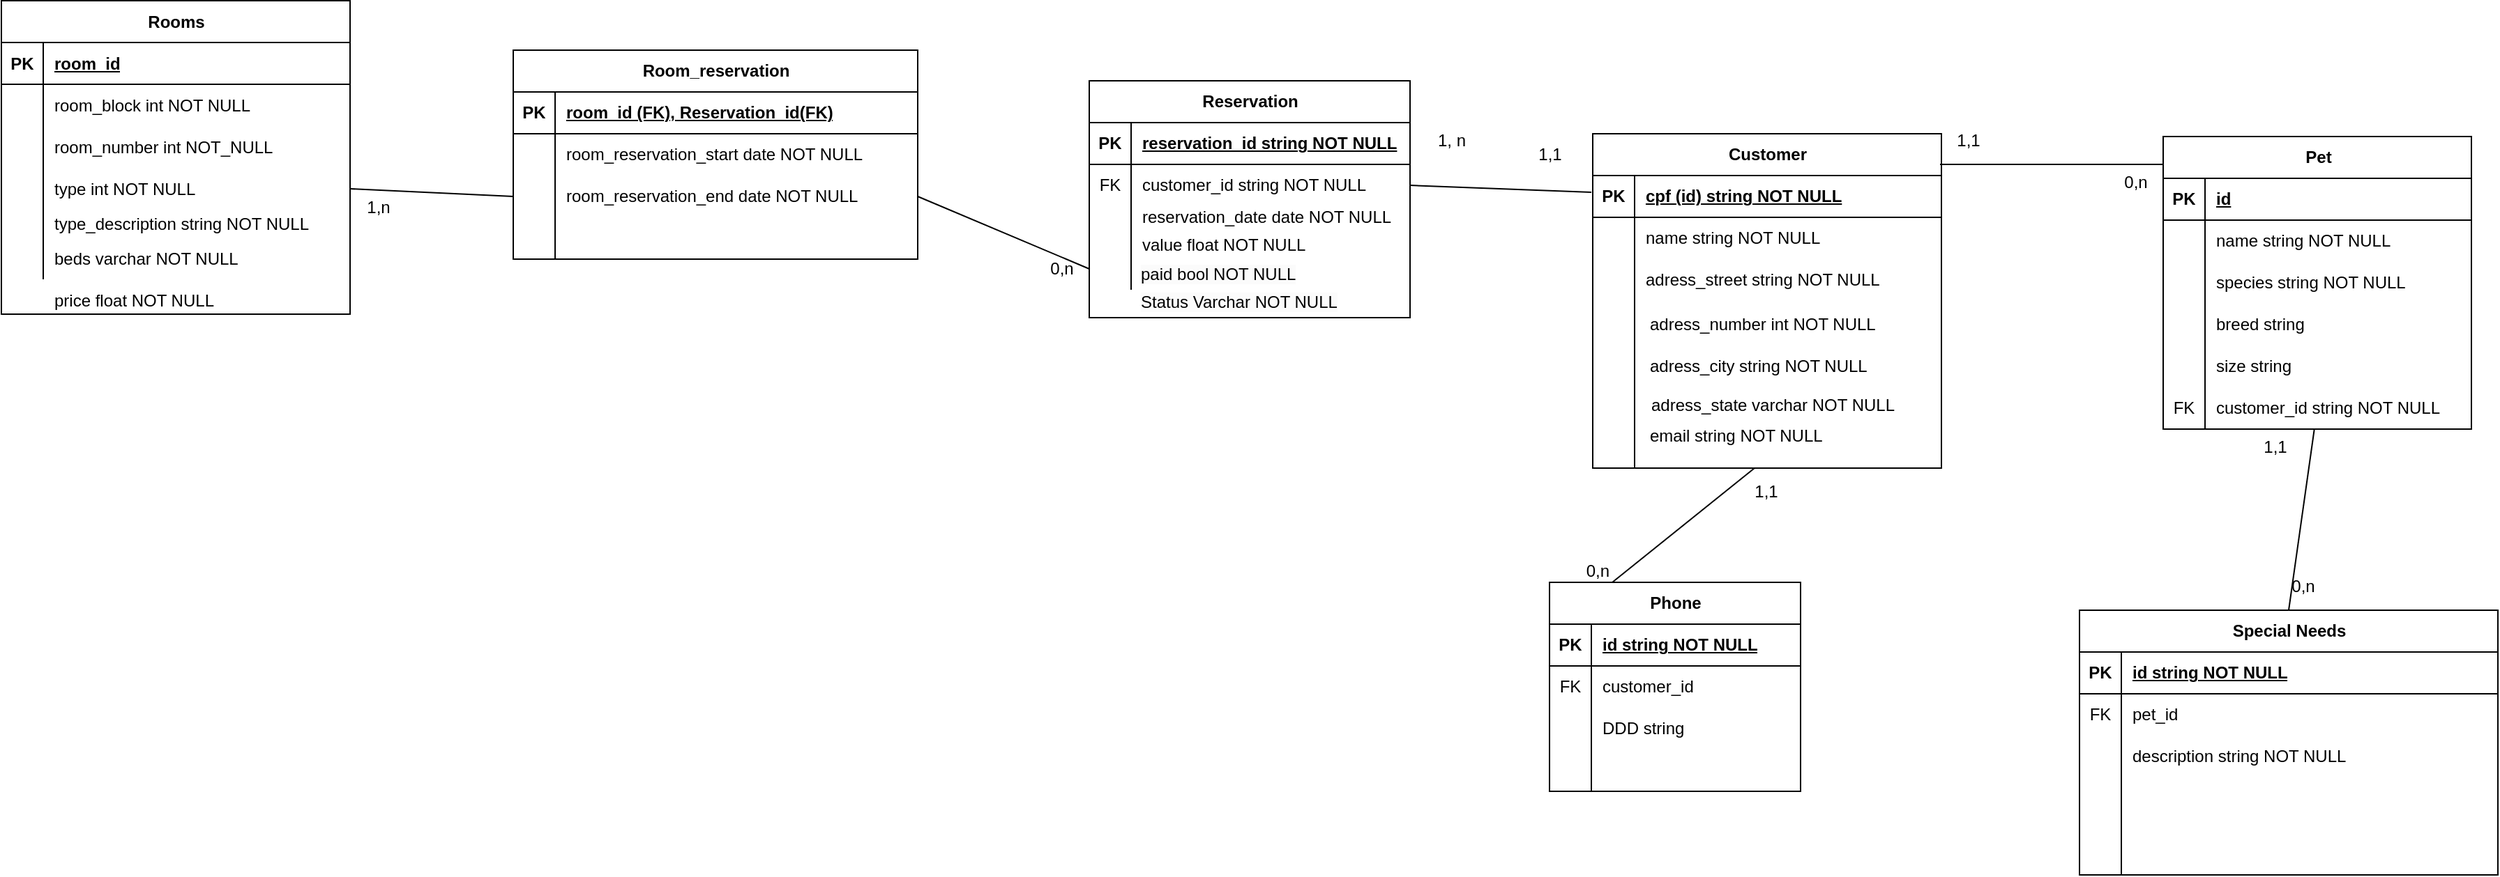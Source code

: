 <mxfile version="24.5.5" type="device">
  <diagram name="Página-1" id="xZxA-mjLmwheHpyTqRM2">
    <mxGraphModel dx="2866" dy="1046" grid="1" gridSize="10" guides="1" tooltips="1" connect="1" arrows="1" fold="1" page="1" pageScale="1" pageWidth="827" pageHeight="1169" math="0" shadow="0">
      <root>
        <mxCell id="0" />
        <mxCell id="1" parent="0" />
        <mxCell id="2_toA0VpMIVutAbrDFGK-1" value="Customer" style="shape=table;startSize=30;container=1;collapsible=1;childLayout=tableLayout;fixedRows=1;rowLines=0;fontStyle=1;align=center;resizeLast=1;html=1;" parent="1" vertex="1">
          <mxGeometry x="361" y="208" width="250" height="240" as="geometry" />
        </mxCell>
        <mxCell id="2_toA0VpMIVutAbrDFGK-2" value="" style="shape=tableRow;horizontal=0;startSize=0;swimlaneHead=0;swimlaneBody=0;fillColor=none;collapsible=0;dropTarget=0;points=[[0,0.5],[1,0.5]];portConstraint=eastwest;top=0;left=0;right=0;bottom=1;" parent="2_toA0VpMIVutAbrDFGK-1" vertex="1">
          <mxGeometry y="30" width="250" height="30" as="geometry" />
        </mxCell>
        <mxCell id="2_toA0VpMIVutAbrDFGK-3" value="PK" style="shape=partialRectangle;connectable=0;fillColor=none;top=0;left=0;bottom=0;right=0;fontStyle=1;overflow=hidden;whiteSpace=wrap;html=1;" parent="2_toA0VpMIVutAbrDFGK-2" vertex="1">
          <mxGeometry width="30" height="30" as="geometry">
            <mxRectangle width="30" height="30" as="alternateBounds" />
          </mxGeometry>
        </mxCell>
        <mxCell id="2_toA0VpMIVutAbrDFGK-4" value="cpf (id) string NOT NULL" style="shape=partialRectangle;connectable=0;fillColor=none;top=0;left=0;bottom=0;right=0;align=left;spacingLeft=6;fontStyle=5;overflow=hidden;whiteSpace=wrap;html=1;" parent="2_toA0VpMIVutAbrDFGK-2" vertex="1">
          <mxGeometry x="30" width="220" height="30" as="geometry">
            <mxRectangle width="220" height="30" as="alternateBounds" />
          </mxGeometry>
        </mxCell>
        <mxCell id="2_toA0VpMIVutAbrDFGK-5" value="" style="shape=tableRow;horizontal=0;startSize=0;swimlaneHead=0;swimlaneBody=0;fillColor=none;collapsible=0;dropTarget=0;points=[[0,0.5],[1,0.5]];portConstraint=eastwest;top=0;left=0;right=0;bottom=0;" parent="2_toA0VpMIVutAbrDFGK-1" vertex="1">
          <mxGeometry y="60" width="250" height="30" as="geometry" />
        </mxCell>
        <mxCell id="2_toA0VpMIVutAbrDFGK-6" value="" style="shape=partialRectangle;connectable=0;fillColor=none;top=0;left=0;bottom=0;right=0;editable=1;overflow=hidden;whiteSpace=wrap;html=1;" parent="2_toA0VpMIVutAbrDFGK-5" vertex="1">
          <mxGeometry width="30" height="30" as="geometry">
            <mxRectangle width="30" height="30" as="alternateBounds" />
          </mxGeometry>
        </mxCell>
        <mxCell id="2_toA0VpMIVutAbrDFGK-7" value="name string NOT NULL" style="shape=partialRectangle;connectable=0;fillColor=none;top=0;left=0;bottom=0;right=0;align=left;spacingLeft=6;overflow=hidden;whiteSpace=wrap;html=1;" parent="2_toA0VpMIVutAbrDFGK-5" vertex="1">
          <mxGeometry x="30" width="220" height="30" as="geometry">
            <mxRectangle width="220" height="30" as="alternateBounds" />
          </mxGeometry>
        </mxCell>
        <mxCell id="2_toA0VpMIVutAbrDFGK-8" value="" style="shape=tableRow;horizontal=0;startSize=0;swimlaneHead=0;swimlaneBody=0;fillColor=none;collapsible=0;dropTarget=0;points=[[0,0.5],[1,0.5]];portConstraint=eastwest;top=0;left=0;right=0;bottom=0;" parent="2_toA0VpMIVutAbrDFGK-1" vertex="1">
          <mxGeometry y="90" width="250" height="30" as="geometry" />
        </mxCell>
        <mxCell id="2_toA0VpMIVutAbrDFGK-9" value="" style="shape=partialRectangle;connectable=0;fillColor=none;top=0;left=0;bottom=0;right=0;editable=1;overflow=hidden;whiteSpace=wrap;html=1;" parent="2_toA0VpMIVutAbrDFGK-8" vertex="1">
          <mxGeometry width="30" height="30" as="geometry">
            <mxRectangle width="30" height="30" as="alternateBounds" />
          </mxGeometry>
        </mxCell>
        <mxCell id="2_toA0VpMIVutAbrDFGK-10" value="adress_street string NOT NULL" style="shape=partialRectangle;connectable=0;fillColor=none;top=0;left=0;bottom=0;right=0;align=left;spacingLeft=6;overflow=hidden;whiteSpace=wrap;html=1;" parent="2_toA0VpMIVutAbrDFGK-8" vertex="1">
          <mxGeometry x="30" width="220" height="30" as="geometry">
            <mxRectangle width="220" height="30" as="alternateBounds" />
          </mxGeometry>
        </mxCell>
        <mxCell id="2_toA0VpMIVutAbrDFGK-11" value="" style="shape=tableRow;horizontal=0;startSize=0;swimlaneHead=0;swimlaneBody=0;fillColor=none;collapsible=0;dropTarget=0;points=[[0,0.5],[1,0.5]];portConstraint=eastwest;top=0;left=0;right=0;bottom=0;" parent="2_toA0VpMIVutAbrDFGK-1" vertex="1">
          <mxGeometry y="120" width="250" height="40" as="geometry" />
        </mxCell>
        <mxCell id="2_toA0VpMIVutAbrDFGK-12" value="" style="shape=partialRectangle;connectable=0;fillColor=none;top=0;left=0;bottom=0;right=0;editable=1;overflow=hidden;whiteSpace=wrap;html=1;" parent="2_toA0VpMIVutAbrDFGK-11" vertex="1">
          <mxGeometry width="30" height="40" as="geometry">
            <mxRectangle width="30" height="40" as="alternateBounds" />
          </mxGeometry>
        </mxCell>
        <mxCell id="2_toA0VpMIVutAbrDFGK-13" value="" style="shape=partialRectangle;connectable=0;fillColor=none;top=0;left=0;bottom=0;right=0;align=left;spacingLeft=6;overflow=hidden;whiteSpace=wrap;html=1;" parent="2_toA0VpMIVutAbrDFGK-11" vertex="1">
          <mxGeometry x="30" width="220" height="40" as="geometry">
            <mxRectangle width="220" height="40" as="alternateBounds" />
          </mxGeometry>
        </mxCell>
        <mxCell id="2_toA0VpMIVutAbrDFGK-26" value="" style="shape=tableRow;horizontal=0;startSize=0;swimlaneHead=0;swimlaneBody=0;fillColor=none;collapsible=0;dropTarget=0;points=[[0,0.5],[1,0.5]];portConstraint=eastwest;top=0;left=0;right=0;bottom=0;" parent="2_toA0VpMIVutAbrDFGK-1" vertex="1">
          <mxGeometry y="160" width="250" height="40" as="geometry" />
        </mxCell>
        <mxCell id="2_toA0VpMIVutAbrDFGK-27" value="" style="shape=partialRectangle;connectable=0;fillColor=none;top=0;left=0;bottom=0;right=0;editable=1;overflow=hidden;whiteSpace=wrap;html=1;" parent="2_toA0VpMIVutAbrDFGK-26" vertex="1">
          <mxGeometry width="30" height="40" as="geometry">
            <mxRectangle width="30" height="40" as="alternateBounds" />
          </mxGeometry>
        </mxCell>
        <mxCell id="2_toA0VpMIVutAbrDFGK-28" value="" style="shape=partialRectangle;connectable=0;fillColor=none;top=0;left=0;bottom=0;right=0;align=left;spacingLeft=6;overflow=hidden;whiteSpace=wrap;html=1;" parent="2_toA0VpMIVutAbrDFGK-26" vertex="1">
          <mxGeometry x="30" width="220" height="40" as="geometry">
            <mxRectangle width="220" height="40" as="alternateBounds" />
          </mxGeometry>
        </mxCell>
        <mxCell id="2_toA0VpMIVutAbrDFGK-29" value="" style="shape=tableRow;horizontal=0;startSize=0;swimlaneHead=0;swimlaneBody=0;fillColor=none;collapsible=0;dropTarget=0;points=[[0,0.5],[1,0.5]];portConstraint=eastwest;top=0;left=0;right=0;bottom=0;" parent="2_toA0VpMIVutAbrDFGK-1" vertex="1">
          <mxGeometry y="200" width="250" height="40" as="geometry" />
        </mxCell>
        <mxCell id="2_toA0VpMIVutAbrDFGK-30" value="" style="shape=partialRectangle;connectable=0;fillColor=none;top=0;left=0;bottom=0;right=0;editable=1;overflow=hidden;whiteSpace=wrap;html=1;" parent="2_toA0VpMIVutAbrDFGK-29" vertex="1">
          <mxGeometry width="30" height="40" as="geometry">
            <mxRectangle width="30" height="40" as="alternateBounds" />
          </mxGeometry>
        </mxCell>
        <mxCell id="2_toA0VpMIVutAbrDFGK-31" value="" style="shape=partialRectangle;connectable=0;fillColor=none;top=0;left=0;bottom=0;right=0;align=left;spacingLeft=6;overflow=hidden;whiteSpace=wrap;html=1;" parent="2_toA0VpMIVutAbrDFGK-29" vertex="1">
          <mxGeometry x="30" width="220" height="40" as="geometry">
            <mxRectangle width="220" height="40" as="alternateBounds" />
          </mxGeometry>
        </mxCell>
        <mxCell id="2_toA0VpMIVutAbrDFGK-35" value="Pet" style="shape=table;startSize=30;container=1;collapsible=1;childLayout=tableLayout;fixedRows=1;rowLines=0;fontStyle=1;align=center;resizeLast=1;html=1;" parent="1" vertex="1">
          <mxGeometry x="770" y="210" width="221" height="210" as="geometry" />
        </mxCell>
        <mxCell id="2_toA0VpMIVutAbrDFGK-36" value="" style="shape=tableRow;horizontal=0;startSize=0;swimlaneHead=0;swimlaneBody=0;fillColor=none;collapsible=0;dropTarget=0;points=[[0,0.5],[1,0.5]];portConstraint=eastwest;top=0;left=0;right=0;bottom=1;" parent="2_toA0VpMIVutAbrDFGK-35" vertex="1">
          <mxGeometry y="30" width="221" height="30" as="geometry" />
        </mxCell>
        <mxCell id="2_toA0VpMIVutAbrDFGK-37" value="PK" style="shape=partialRectangle;connectable=0;fillColor=none;top=0;left=0;bottom=0;right=0;fontStyle=1;overflow=hidden;whiteSpace=wrap;html=1;" parent="2_toA0VpMIVutAbrDFGK-36" vertex="1">
          <mxGeometry width="30" height="30" as="geometry">
            <mxRectangle width="30" height="30" as="alternateBounds" />
          </mxGeometry>
        </mxCell>
        <mxCell id="2_toA0VpMIVutAbrDFGK-38" value="id" style="shape=partialRectangle;connectable=0;fillColor=none;top=0;left=0;bottom=0;right=0;align=left;spacingLeft=6;fontStyle=5;overflow=hidden;whiteSpace=wrap;html=1;" parent="2_toA0VpMIVutAbrDFGK-36" vertex="1">
          <mxGeometry x="30" width="191" height="30" as="geometry">
            <mxRectangle width="191" height="30" as="alternateBounds" />
          </mxGeometry>
        </mxCell>
        <mxCell id="2_toA0VpMIVutAbrDFGK-39" value="" style="shape=tableRow;horizontal=0;startSize=0;swimlaneHead=0;swimlaneBody=0;fillColor=none;collapsible=0;dropTarget=0;points=[[0,0.5],[1,0.5]];portConstraint=eastwest;top=0;left=0;right=0;bottom=0;" parent="2_toA0VpMIVutAbrDFGK-35" vertex="1">
          <mxGeometry y="60" width="221" height="30" as="geometry" />
        </mxCell>
        <mxCell id="2_toA0VpMIVutAbrDFGK-40" value="" style="shape=partialRectangle;connectable=0;fillColor=none;top=0;left=0;bottom=0;right=0;editable=1;overflow=hidden;whiteSpace=wrap;html=1;" parent="2_toA0VpMIVutAbrDFGK-39" vertex="1">
          <mxGeometry width="30" height="30" as="geometry">
            <mxRectangle width="30" height="30" as="alternateBounds" />
          </mxGeometry>
        </mxCell>
        <mxCell id="2_toA0VpMIVutAbrDFGK-41" value="name string NOT NULL" style="shape=partialRectangle;connectable=0;fillColor=none;top=0;left=0;bottom=0;right=0;align=left;spacingLeft=6;overflow=hidden;whiteSpace=wrap;html=1;" parent="2_toA0VpMIVutAbrDFGK-39" vertex="1">
          <mxGeometry x="30" width="191" height="30" as="geometry">
            <mxRectangle width="191" height="30" as="alternateBounds" />
          </mxGeometry>
        </mxCell>
        <mxCell id="2_toA0VpMIVutAbrDFGK-42" value="" style="shape=tableRow;horizontal=0;startSize=0;swimlaneHead=0;swimlaneBody=0;fillColor=none;collapsible=0;dropTarget=0;points=[[0,0.5],[1,0.5]];portConstraint=eastwest;top=0;left=0;right=0;bottom=0;" parent="2_toA0VpMIVutAbrDFGK-35" vertex="1">
          <mxGeometry y="90" width="221" height="30" as="geometry" />
        </mxCell>
        <mxCell id="2_toA0VpMIVutAbrDFGK-43" value="" style="shape=partialRectangle;connectable=0;fillColor=none;top=0;left=0;bottom=0;right=0;editable=1;overflow=hidden;whiteSpace=wrap;html=1;" parent="2_toA0VpMIVutAbrDFGK-42" vertex="1">
          <mxGeometry width="30" height="30" as="geometry">
            <mxRectangle width="30" height="30" as="alternateBounds" />
          </mxGeometry>
        </mxCell>
        <mxCell id="2_toA0VpMIVutAbrDFGK-44" value="species string NOT NULL" style="shape=partialRectangle;connectable=0;fillColor=none;top=0;left=0;bottom=0;right=0;align=left;spacingLeft=6;overflow=hidden;whiteSpace=wrap;html=1;" parent="2_toA0VpMIVutAbrDFGK-42" vertex="1">
          <mxGeometry x="30" width="191" height="30" as="geometry">
            <mxRectangle width="191" height="30" as="alternateBounds" />
          </mxGeometry>
        </mxCell>
        <mxCell id="2_toA0VpMIVutAbrDFGK-45" value="" style="shape=tableRow;horizontal=0;startSize=0;swimlaneHead=0;swimlaneBody=0;fillColor=none;collapsible=0;dropTarget=0;points=[[0,0.5],[1,0.5]];portConstraint=eastwest;top=0;left=0;right=0;bottom=0;" parent="2_toA0VpMIVutAbrDFGK-35" vertex="1">
          <mxGeometry y="120" width="221" height="30" as="geometry" />
        </mxCell>
        <mxCell id="2_toA0VpMIVutAbrDFGK-46" value="" style="shape=partialRectangle;connectable=0;fillColor=none;top=0;left=0;bottom=0;right=0;editable=1;overflow=hidden;whiteSpace=wrap;html=1;" parent="2_toA0VpMIVutAbrDFGK-45" vertex="1">
          <mxGeometry width="30" height="30" as="geometry">
            <mxRectangle width="30" height="30" as="alternateBounds" />
          </mxGeometry>
        </mxCell>
        <mxCell id="2_toA0VpMIVutAbrDFGK-47" value="breed string&amp;nbsp;" style="shape=partialRectangle;connectable=0;fillColor=none;top=0;left=0;bottom=0;right=0;align=left;spacingLeft=6;overflow=hidden;whiteSpace=wrap;html=1;" parent="2_toA0VpMIVutAbrDFGK-45" vertex="1">
          <mxGeometry x="30" width="191" height="30" as="geometry">
            <mxRectangle width="191" height="30" as="alternateBounds" />
          </mxGeometry>
        </mxCell>
        <mxCell id="2_toA0VpMIVutAbrDFGK-48" value="" style="shape=tableRow;horizontal=0;startSize=0;swimlaneHead=0;swimlaneBody=0;fillColor=none;collapsible=0;dropTarget=0;points=[[0,0.5],[1,0.5]];portConstraint=eastwest;top=0;left=0;right=0;bottom=0;" parent="2_toA0VpMIVutAbrDFGK-35" vertex="1">
          <mxGeometry y="150" width="221" height="30" as="geometry" />
        </mxCell>
        <mxCell id="2_toA0VpMIVutAbrDFGK-49" value="" style="shape=partialRectangle;connectable=0;fillColor=none;top=0;left=0;bottom=0;right=0;editable=1;overflow=hidden;whiteSpace=wrap;html=1;" parent="2_toA0VpMIVutAbrDFGK-48" vertex="1">
          <mxGeometry width="30" height="30" as="geometry">
            <mxRectangle width="30" height="30" as="alternateBounds" />
          </mxGeometry>
        </mxCell>
        <mxCell id="2_toA0VpMIVutAbrDFGK-50" value="size string&amp;nbsp;" style="shape=partialRectangle;connectable=0;fillColor=none;top=0;left=0;bottom=0;right=0;align=left;spacingLeft=6;overflow=hidden;whiteSpace=wrap;html=1;" parent="2_toA0VpMIVutAbrDFGK-48" vertex="1">
          <mxGeometry x="30" width="191" height="30" as="geometry">
            <mxRectangle width="191" height="30" as="alternateBounds" />
          </mxGeometry>
        </mxCell>
        <mxCell id="2_toA0VpMIVutAbrDFGK-54" value="" style="shape=tableRow;horizontal=0;startSize=0;swimlaneHead=0;swimlaneBody=0;fillColor=none;collapsible=0;dropTarget=0;points=[[0,0.5],[1,0.5]];portConstraint=eastwest;top=0;left=0;right=0;bottom=0;" parent="2_toA0VpMIVutAbrDFGK-35" vertex="1">
          <mxGeometry y="180" width="221" height="30" as="geometry" />
        </mxCell>
        <mxCell id="2_toA0VpMIVutAbrDFGK-55" value="FK" style="shape=partialRectangle;connectable=0;fillColor=none;top=0;left=0;bottom=0;right=0;editable=1;overflow=hidden;whiteSpace=wrap;html=1;" parent="2_toA0VpMIVutAbrDFGK-54" vertex="1">
          <mxGeometry width="30" height="30" as="geometry">
            <mxRectangle width="30" height="30" as="alternateBounds" />
          </mxGeometry>
        </mxCell>
        <mxCell id="2_toA0VpMIVutAbrDFGK-56" value="customer_id string NOT NULL" style="shape=partialRectangle;connectable=0;fillColor=none;top=0;left=0;bottom=0;right=0;align=left;spacingLeft=6;overflow=hidden;whiteSpace=wrap;html=1;" parent="2_toA0VpMIVutAbrDFGK-54" vertex="1">
          <mxGeometry x="30" width="191" height="30" as="geometry">
            <mxRectangle width="191" height="30" as="alternateBounds" />
          </mxGeometry>
        </mxCell>
        <mxCell id="2_toA0VpMIVutAbrDFGK-61" value="" style="endArrow=none;html=1;rounded=0;" parent="1" edge="1">
          <mxGeometry relative="1" as="geometry">
            <mxPoint x="610" y="230" as="sourcePoint" />
            <mxPoint x="770" y="230" as="targetPoint" />
          </mxGeometry>
        </mxCell>
        <mxCell id="2_toA0VpMIVutAbrDFGK-62" value="" style="resizable=0;html=1;whiteSpace=wrap;align=right;verticalAlign=bottom;" parent="2_toA0VpMIVutAbrDFGK-61" connectable="0" vertex="1">
          <mxGeometry x="1" relative="1" as="geometry" />
        </mxCell>
        <mxCell id="2_toA0VpMIVutAbrDFGK-63" value="0,n" style="text;html=1;align=center;verticalAlign=middle;resizable=0;points=[];autosize=1;strokeColor=none;fillColor=none;" parent="1" vertex="1">
          <mxGeometry x="730" y="228" width="40" height="30" as="geometry" />
        </mxCell>
        <mxCell id="2_toA0VpMIVutAbrDFGK-64" value="1,1" style="text;html=1;align=center;verticalAlign=middle;resizable=0;points=[];autosize=1;strokeColor=none;fillColor=none;" parent="1" vertex="1">
          <mxGeometry x="610" y="198" width="40" height="30" as="geometry" />
        </mxCell>
        <mxCell id="2_toA0VpMIVutAbrDFGK-69" value="Phone" style="shape=table;startSize=30;container=1;collapsible=1;childLayout=tableLayout;fixedRows=1;rowLines=0;fontStyle=1;align=center;resizeLast=1;html=1;" parent="1" vertex="1">
          <mxGeometry x="330" y="530" width="180" height="150" as="geometry" />
        </mxCell>
        <mxCell id="2_toA0VpMIVutAbrDFGK-70" value="" style="shape=tableRow;horizontal=0;startSize=0;swimlaneHead=0;swimlaneBody=0;fillColor=none;collapsible=0;dropTarget=0;points=[[0,0.5],[1,0.5]];portConstraint=eastwest;top=0;left=0;right=0;bottom=1;" parent="2_toA0VpMIVutAbrDFGK-69" vertex="1">
          <mxGeometry y="30" width="180" height="30" as="geometry" />
        </mxCell>
        <mxCell id="2_toA0VpMIVutAbrDFGK-71" value="PK" style="shape=partialRectangle;connectable=0;fillColor=none;top=0;left=0;bottom=0;right=0;fontStyle=1;overflow=hidden;whiteSpace=wrap;html=1;" parent="2_toA0VpMIVutAbrDFGK-70" vertex="1">
          <mxGeometry width="30" height="30" as="geometry">
            <mxRectangle width="30" height="30" as="alternateBounds" />
          </mxGeometry>
        </mxCell>
        <mxCell id="2_toA0VpMIVutAbrDFGK-72" value="id string NOT NULL" style="shape=partialRectangle;connectable=0;fillColor=none;top=0;left=0;bottom=0;right=0;align=left;spacingLeft=6;fontStyle=5;overflow=hidden;whiteSpace=wrap;html=1;" parent="2_toA0VpMIVutAbrDFGK-70" vertex="1">
          <mxGeometry x="30" width="150" height="30" as="geometry">
            <mxRectangle width="150" height="30" as="alternateBounds" />
          </mxGeometry>
        </mxCell>
        <mxCell id="2_toA0VpMIVutAbrDFGK-73" value="" style="shape=tableRow;horizontal=0;startSize=0;swimlaneHead=0;swimlaneBody=0;fillColor=none;collapsible=0;dropTarget=0;points=[[0,0.5],[1,0.5]];portConstraint=eastwest;top=0;left=0;right=0;bottom=0;" parent="2_toA0VpMIVutAbrDFGK-69" vertex="1">
          <mxGeometry y="60" width="180" height="30" as="geometry" />
        </mxCell>
        <mxCell id="2_toA0VpMIVutAbrDFGK-74" value="FK" style="shape=partialRectangle;connectable=0;fillColor=none;top=0;left=0;bottom=0;right=0;editable=1;overflow=hidden;whiteSpace=wrap;html=1;" parent="2_toA0VpMIVutAbrDFGK-73" vertex="1">
          <mxGeometry width="30" height="30" as="geometry">
            <mxRectangle width="30" height="30" as="alternateBounds" />
          </mxGeometry>
        </mxCell>
        <mxCell id="2_toA0VpMIVutAbrDFGK-75" value="customer_id" style="shape=partialRectangle;connectable=0;fillColor=none;top=0;left=0;bottom=0;right=0;align=left;spacingLeft=6;overflow=hidden;whiteSpace=wrap;html=1;" parent="2_toA0VpMIVutAbrDFGK-73" vertex="1">
          <mxGeometry x="30" width="150" height="30" as="geometry">
            <mxRectangle width="150" height="30" as="alternateBounds" />
          </mxGeometry>
        </mxCell>
        <mxCell id="2_toA0VpMIVutAbrDFGK-76" value="" style="shape=tableRow;horizontal=0;startSize=0;swimlaneHead=0;swimlaneBody=0;fillColor=none;collapsible=0;dropTarget=0;points=[[0,0.5],[1,0.5]];portConstraint=eastwest;top=0;left=0;right=0;bottom=0;" parent="2_toA0VpMIVutAbrDFGK-69" vertex="1">
          <mxGeometry y="90" width="180" height="30" as="geometry" />
        </mxCell>
        <mxCell id="2_toA0VpMIVutAbrDFGK-77" value="" style="shape=partialRectangle;connectable=0;fillColor=none;top=0;left=0;bottom=0;right=0;editable=1;overflow=hidden;whiteSpace=wrap;html=1;" parent="2_toA0VpMIVutAbrDFGK-76" vertex="1">
          <mxGeometry width="30" height="30" as="geometry">
            <mxRectangle width="30" height="30" as="alternateBounds" />
          </mxGeometry>
        </mxCell>
        <mxCell id="2_toA0VpMIVutAbrDFGK-78" value="DDD string&amp;nbsp;" style="shape=partialRectangle;connectable=0;fillColor=none;top=0;left=0;bottom=0;right=0;align=left;spacingLeft=6;overflow=hidden;whiteSpace=wrap;html=1;" parent="2_toA0VpMIVutAbrDFGK-76" vertex="1">
          <mxGeometry x="30" width="150" height="30" as="geometry">
            <mxRectangle width="150" height="30" as="alternateBounds" />
          </mxGeometry>
        </mxCell>
        <mxCell id="2_toA0VpMIVutAbrDFGK-79" value="" style="shape=tableRow;horizontal=0;startSize=0;swimlaneHead=0;swimlaneBody=0;fillColor=none;collapsible=0;dropTarget=0;points=[[0,0.5],[1,0.5]];portConstraint=eastwest;top=0;left=0;right=0;bottom=0;" parent="2_toA0VpMIVutAbrDFGK-69" vertex="1">
          <mxGeometry y="120" width="180" height="30" as="geometry" />
        </mxCell>
        <mxCell id="2_toA0VpMIVutAbrDFGK-80" value="" style="shape=partialRectangle;connectable=0;fillColor=none;top=0;left=0;bottom=0;right=0;editable=1;overflow=hidden;whiteSpace=wrap;html=1;" parent="2_toA0VpMIVutAbrDFGK-79" vertex="1">
          <mxGeometry width="30" height="30" as="geometry">
            <mxRectangle width="30" height="30" as="alternateBounds" />
          </mxGeometry>
        </mxCell>
        <mxCell id="2_toA0VpMIVutAbrDFGK-81" value="" style="shape=partialRectangle;connectable=0;fillColor=none;top=0;left=0;bottom=0;right=0;align=left;spacingLeft=6;overflow=hidden;whiteSpace=wrap;html=1;" parent="2_toA0VpMIVutAbrDFGK-79" vertex="1">
          <mxGeometry x="30" width="150" height="30" as="geometry">
            <mxRectangle width="150" height="30" as="alternateBounds" />
          </mxGeometry>
        </mxCell>
        <mxCell id="2_toA0VpMIVutAbrDFGK-83" value="" style="endArrow=none;html=1;rounded=0;entryX=0.25;entryY=0;entryDx=0;entryDy=0;exitX=0.464;exitY=1;exitDx=0;exitDy=0;exitPerimeter=0;" parent="1" source="2_toA0VpMIVutAbrDFGK-29" target="2_toA0VpMIVutAbrDFGK-69" edge="1">
          <mxGeometry relative="1" as="geometry">
            <mxPoint x="520" y="480" as="sourcePoint" />
            <mxPoint x="710" y="360" as="targetPoint" />
          </mxGeometry>
        </mxCell>
        <mxCell id="2_toA0VpMIVutAbrDFGK-84" value="0,n" style="resizable=0;html=1;whiteSpace=wrap;align=right;verticalAlign=bottom;" parent="2_toA0VpMIVutAbrDFGK-83" connectable="0" vertex="1">
          <mxGeometry x="1" relative="1" as="geometry" />
        </mxCell>
        <mxCell id="2_toA0VpMIVutAbrDFGK-86" value="1,1" style="text;html=1;align=center;verticalAlign=middle;resizable=0;points=[];autosize=1;strokeColor=none;fillColor=none;" parent="1" vertex="1">
          <mxGeometry x="465" y="450" width="40" height="30" as="geometry" />
        </mxCell>
        <mxCell id="2_toA0VpMIVutAbrDFGK-88" value="" style="endArrow=none;html=1;rounded=0;" parent="1" target="2_toA0VpMIVutAbrDFGK-54" edge="1">
          <mxGeometry relative="1" as="geometry">
            <mxPoint x="860" y="550" as="sourcePoint" />
            <mxPoint x="920" y="464.5" as="targetPoint" />
          </mxGeometry>
        </mxCell>
        <mxCell id="2_toA0VpMIVutAbrDFGK-89" value="Special Needs" style="shape=table;startSize=30;container=1;collapsible=1;childLayout=tableLayout;fixedRows=1;rowLines=0;fontStyle=1;align=center;resizeLast=1;html=1;" parent="1" vertex="1">
          <mxGeometry x="710" y="550" width="300" height="190" as="geometry" />
        </mxCell>
        <mxCell id="2_toA0VpMIVutAbrDFGK-90" value="" style="shape=tableRow;horizontal=0;startSize=0;swimlaneHead=0;swimlaneBody=0;fillColor=none;collapsible=0;dropTarget=0;points=[[0,0.5],[1,0.5]];portConstraint=eastwest;top=0;left=0;right=0;bottom=1;" parent="2_toA0VpMIVutAbrDFGK-89" vertex="1">
          <mxGeometry y="30" width="300" height="30" as="geometry" />
        </mxCell>
        <mxCell id="2_toA0VpMIVutAbrDFGK-91" value="PK" style="shape=partialRectangle;connectable=0;fillColor=none;top=0;left=0;bottom=0;right=0;fontStyle=1;overflow=hidden;whiteSpace=wrap;html=1;" parent="2_toA0VpMIVutAbrDFGK-90" vertex="1">
          <mxGeometry width="30" height="30" as="geometry">
            <mxRectangle width="30" height="30" as="alternateBounds" />
          </mxGeometry>
        </mxCell>
        <mxCell id="2_toA0VpMIVutAbrDFGK-92" value="id string NOT NULL" style="shape=partialRectangle;connectable=0;fillColor=none;top=0;left=0;bottom=0;right=0;align=left;spacingLeft=6;fontStyle=5;overflow=hidden;whiteSpace=wrap;html=1;" parent="2_toA0VpMIVutAbrDFGK-90" vertex="1">
          <mxGeometry x="30" width="270" height="30" as="geometry">
            <mxRectangle width="270" height="30" as="alternateBounds" />
          </mxGeometry>
        </mxCell>
        <mxCell id="2_toA0VpMIVutAbrDFGK-93" value="" style="shape=tableRow;horizontal=0;startSize=0;swimlaneHead=0;swimlaneBody=0;fillColor=none;collapsible=0;dropTarget=0;points=[[0,0.5],[1,0.5]];portConstraint=eastwest;top=0;left=0;right=0;bottom=0;" parent="2_toA0VpMIVutAbrDFGK-89" vertex="1">
          <mxGeometry y="60" width="300" height="30" as="geometry" />
        </mxCell>
        <mxCell id="2_toA0VpMIVutAbrDFGK-94" value="FK" style="shape=partialRectangle;connectable=0;fillColor=none;top=0;left=0;bottom=0;right=0;editable=1;overflow=hidden;whiteSpace=wrap;html=1;" parent="2_toA0VpMIVutAbrDFGK-93" vertex="1">
          <mxGeometry width="30" height="30" as="geometry">
            <mxRectangle width="30" height="30" as="alternateBounds" />
          </mxGeometry>
        </mxCell>
        <mxCell id="2_toA0VpMIVutAbrDFGK-95" value="pet_id" style="shape=partialRectangle;connectable=0;fillColor=none;top=0;left=0;bottom=0;right=0;align=left;spacingLeft=6;overflow=hidden;whiteSpace=wrap;html=1;" parent="2_toA0VpMIVutAbrDFGK-93" vertex="1">
          <mxGeometry x="30" width="270" height="30" as="geometry">
            <mxRectangle width="270" height="30" as="alternateBounds" />
          </mxGeometry>
        </mxCell>
        <mxCell id="2_toA0VpMIVutAbrDFGK-96" value="" style="shape=tableRow;horizontal=0;startSize=0;swimlaneHead=0;swimlaneBody=0;fillColor=none;collapsible=0;dropTarget=0;points=[[0,0.5],[1,0.5]];portConstraint=eastwest;top=0;left=0;right=0;bottom=0;" parent="2_toA0VpMIVutAbrDFGK-89" vertex="1">
          <mxGeometry y="90" width="300" height="30" as="geometry" />
        </mxCell>
        <mxCell id="2_toA0VpMIVutAbrDFGK-97" value="" style="shape=partialRectangle;connectable=0;fillColor=none;top=0;left=0;bottom=0;right=0;editable=1;overflow=hidden;whiteSpace=wrap;html=1;" parent="2_toA0VpMIVutAbrDFGK-96" vertex="1">
          <mxGeometry width="30" height="30" as="geometry">
            <mxRectangle width="30" height="30" as="alternateBounds" />
          </mxGeometry>
        </mxCell>
        <mxCell id="2_toA0VpMIVutAbrDFGK-98" value="description string NOT NULL" style="shape=partialRectangle;connectable=0;fillColor=none;top=0;left=0;bottom=0;right=0;align=left;spacingLeft=6;overflow=hidden;whiteSpace=wrap;html=1;" parent="2_toA0VpMIVutAbrDFGK-96" vertex="1">
          <mxGeometry x="30" width="270" height="30" as="geometry">
            <mxRectangle width="270" height="30" as="alternateBounds" />
          </mxGeometry>
        </mxCell>
        <mxCell id="2_toA0VpMIVutAbrDFGK-102" value="" style="shape=tableRow;horizontal=0;startSize=0;swimlaneHead=0;swimlaneBody=0;fillColor=none;collapsible=0;dropTarget=0;points=[[0,0.5],[1,0.5]];portConstraint=eastwest;top=0;left=0;right=0;bottom=0;" parent="2_toA0VpMIVutAbrDFGK-89" vertex="1">
          <mxGeometry y="120" width="300" height="30" as="geometry" />
        </mxCell>
        <mxCell id="2_toA0VpMIVutAbrDFGK-103" value="" style="shape=partialRectangle;connectable=0;fillColor=none;top=0;left=0;bottom=0;right=0;editable=1;overflow=hidden;whiteSpace=wrap;html=1;" parent="2_toA0VpMIVutAbrDFGK-102" vertex="1">
          <mxGeometry width="30" height="30" as="geometry">
            <mxRectangle width="30" height="30" as="alternateBounds" />
          </mxGeometry>
        </mxCell>
        <mxCell id="2_toA0VpMIVutAbrDFGK-104" value="" style="shape=partialRectangle;connectable=0;fillColor=none;top=0;left=0;bottom=0;right=0;align=left;spacingLeft=6;overflow=hidden;whiteSpace=wrap;html=1;" parent="2_toA0VpMIVutAbrDFGK-102" vertex="1">
          <mxGeometry x="30" width="270" height="30" as="geometry">
            <mxRectangle width="270" height="30" as="alternateBounds" />
          </mxGeometry>
        </mxCell>
        <mxCell id="2_toA0VpMIVutAbrDFGK-105" value="" style="shape=tableRow;horizontal=0;startSize=0;swimlaneHead=0;swimlaneBody=0;fillColor=none;collapsible=0;dropTarget=0;points=[[0,0.5],[1,0.5]];portConstraint=eastwest;top=0;left=0;right=0;bottom=0;" parent="2_toA0VpMIVutAbrDFGK-89" vertex="1">
          <mxGeometry y="150" width="300" height="20" as="geometry" />
        </mxCell>
        <mxCell id="2_toA0VpMIVutAbrDFGK-106" value="" style="shape=partialRectangle;connectable=0;fillColor=none;top=0;left=0;bottom=0;right=0;editable=1;overflow=hidden;whiteSpace=wrap;html=1;" parent="2_toA0VpMIVutAbrDFGK-105" vertex="1">
          <mxGeometry width="30" height="20" as="geometry">
            <mxRectangle width="30" height="20" as="alternateBounds" />
          </mxGeometry>
        </mxCell>
        <mxCell id="2_toA0VpMIVutAbrDFGK-107" value="" style="shape=partialRectangle;connectable=0;fillColor=none;top=0;left=0;bottom=0;right=0;align=left;spacingLeft=6;overflow=hidden;whiteSpace=wrap;html=1;" parent="2_toA0VpMIVutAbrDFGK-105" vertex="1">
          <mxGeometry x="30" width="270" height="20" as="geometry">
            <mxRectangle width="270" height="20" as="alternateBounds" />
          </mxGeometry>
        </mxCell>
        <mxCell id="2_toA0VpMIVutAbrDFGK-108" value="" style="shape=tableRow;horizontal=0;startSize=0;swimlaneHead=0;swimlaneBody=0;fillColor=none;collapsible=0;dropTarget=0;points=[[0,0.5],[1,0.5]];portConstraint=eastwest;top=0;left=0;right=0;bottom=0;" parent="2_toA0VpMIVutAbrDFGK-89" vertex="1">
          <mxGeometry y="170" width="300" height="20" as="geometry" />
        </mxCell>
        <mxCell id="2_toA0VpMIVutAbrDFGK-109" value="" style="shape=partialRectangle;connectable=0;fillColor=none;top=0;left=0;bottom=0;right=0;editable=1;overflow=hidden;whiteSpace=wrap;html=1;" parent="2_toA0VpMIVutAbrDFGK-108" vertex="1">
          <mxGeometry width="30" height="20" as="geometry">
            <mxRectangle width="30" height="20" as="alternateBounds" />
          </mxGeometry>
        </mxCell>
        <mxCell id="2_toA0VpMIVutAbrDFGK-110" value="" style="shape=partialRectangle;connectable=0;fillColor=none;top=0;left=0;bottom=0;right=0;align=left;spacingLeft=6;overflow=hidden;whiteSpace=wrap;html=1;" parent="2_toA0VpMIVutAbrDFGK-108" vertex="1">
          <mxGeometry x="30" width="270" height="20" as="geometry">
            <mxRectangle width="270" height="20" as="alternateBounds" />
          </mxGeometry>
        </mxCell>
        <mxCell id="2_toA0VpMIVutAbrDFGK-111" value="0,n" style="text;html=1;align=center;verticalAlign=middle;resizable=0;points=[];autosize=1;strokeColor=none;fillColor=none;" parent="1" vertex="1">
          <mxGeometry x="850" y="518" width="40" height="30" as="geometry" />
        </mxCell>
        <mxCell id="2_toA0VpMIVutAbrDFGK-112" value="1,1" style="text;html=1;align=center;verticalAlign=middle;resizable=0;points=[];autosize=1;strokeColor=none;fillColor=none;" parent="1" vertex="1">
          <mxGeometry x="830" y="418" width="40" height="30" as="geometry" />
        </mxCell>
        <mxCell id="6rJqUO9bZdhzbW78MK7f-65" value="" style="shape=partialRectangle;overflow=hidden;connectable=0;fillColor=none;top=0;left=0;bottom=0;right=0;align=left;spacingLeft=6;" parent="1" vertex="1">
          <mxGeometry x="-590" y="210" width="220" height="30" as="geometry">
            <mxRectangle width="220" height="30" as="alternateBounds" />
          </mxGeometry>
        </mxCell>
        <mxCell id="6rJqUO9bZdhzbW78MK7f-68" value="" style="shape=partialRectangle;overflow=hidden;connectable=0;fillColor=none;top=0;left=0;bottom=0;right=0;align=left;spacingLeft=6;" parent="1" vertex="1">
          <mxGeometry x="-590" y="240" width="220" height="30" as="geometry">
            <mxRectangle width="220" height="30" as="alternateBounds" />
          </mxGeometry>
        </mxCell>
        <mxCell id="6rJqUO9bZdhzbW78MK7f-69" value="" style="shape=partialRectangle;overflow=hidden;connectable=0;fillColor=none;top=0;left=0;bottom=0;right=0;align=left;spacingLeft=6;" parent="1" vertex="1">
          <mxGeometry x="-590" y="278" width="220" height="30" as="geometry">
            <mxRectangle width="220" height="30" as="alternateBounds" />
          </mxGeometry>
        </mxCell>
        <mxCell id="6rJqUO9bZdhzbW78MK7f-71" value="Rooms" style="shape=table;startSize=30;container=1;collapsible=1;childLayout=tableLayout;fixedRows=1;rowLines=0;fontStyle=1;align=center;resizeLast=1;html=1;" parent="1" vertex="1">
          <mxGeometry x="-780" y="112.5" width="250" height="225" as="geometry" />
        </mxCell>
        <mxCell id="6rJqUO9bZdhzbW78MK7f-72" value="" style="shape=tableRow;horizontal=0;startSize=0;swimlaneHead=0;swimlaneBody=0;fillColor=none;collapsible=0;dropTarget=0;points=[[0,0.5],[1,0.5]];portConstraint=eastwest;top=0;left=0;right=0;bottom=1;" parent="6rJqUO9bZdhzbW78MK7f-71" vertex="1">
          <mxGeometry y="30" width="250" height="30" as="geometry" />
        </mxCell>
        <mxCell id="6rJqUO9bZdhzbW78MK7f-73" value="PK" style="shape=partialRectangle;connectable=0;fillColor=none;top=0;left=0;bottom=0;right=0;fontStyle=1;overflow=hidden;whiteSpace=wrap;html=1;" parent="6rJqUO9bZdhzbW78MK7f-72" vertex="1">
          <mxGeometry width="30" height="30" as="geometry">
            <mxRectangle width="30" height="30" as="alternateBounds" />
          </mxGeometry>
        </mxCell>
        <mxCell id="6rJqUO9bZdhzbW78MK7f-74" value="room_id" style="shape=partialRectangle;connectable=0;fillColor=none;top=0;left=0;bottom=0;right=0;align=left;spacingLeft=6;fontStyle=5;overflow=hidden;whiteSpace=wrap;html=1;" parent="6rJqUO9bZdhzbW78MK7f-72" vertex="1">
          <mxGeometry x="30" width="220" height="30" as="geometry">
            <mxRectangle width="220" height="30" as="alternateBounds" />
          </mxGeometry>
        </mxCell>
        <mxCell id="6rJqUO9bZdhzbW78MK7f-75" value="" style="shape=tableRow;horizontal=0;startSize=0;swimlaneHead=0;swimlaneBody=0;fillColor=none;collapsible=0;dropTarget=0;points=[[0,0.5],[1,0.5]];portConstraint=eastwest;top=0;left=0;right=0;bottom=0;" parent="6rJqUO9bZdhzbW78MK7f-71" vertex="1">
          <mxGeometry y="60" width="250" height="30" as="geometry" />
        </mxCell>
        <mxCell id="6rJqUO9bZdhzbW78MK7f-76" value="" style="shape=partialRectangle;connectable=0;fillColor=none;top=0;left=0;bottom=0;right=0;editable=1;overflow=hidden;whiteSpace=wrap;html=1;" parent="6rJqUO9bZdhzbW78MK7f-75" vertex="1">
          <mxGeometry width="30" height="30" as="geometry">
            <mxRectangle width="30" height="30" as="alternateBounds" />
          </mxGeometry>
        </mxCell>
        <mxCell id="6rJqUO9bZdhzbW78MK7f-77" value="room_block int NOT NULL" style="shape=partialRectangle;connectable=0;fillColor=none;top=0;left=0;bottom=0;right=0;align=left;spacingLeft=6;overflow=hidden;whiteSpace=wrap;html=1;" parent="6rJqUO9bZdhzbW78MK7f-75" vertex="1">
          <mxGeometry x="30" width="220" height="30" as="geometry">
            <mxRectangle width="220" height="30" as="alternateBounds" />
          </mxGeometry>
        </mxCell>
        <mxCell id="6rJqUO9bZdhzbW78MK7f-78" value="" style="shape=tableRow;horizontal=0;startSize=0;swimlaneHead=0;swimlaneBody=0;fillColor=none;collapsible=0;dropTarget=0;points=[[0,0.5],[1,0.5]];portConstraint=eastwest;top=0;left=0;right=0;bottom=0;" parent="6rJqUO9bZdhzbW78MK7f-71" vertex="1">
          <mxGeometry y="90" width="250" height="30" as="geometry" />
        </mxCell>
        <mxCell id="6rJqUO9bZdhzbW78MK7f-79" value="" style="shape=partialRectangle;connectable=0;fillColor=none;top=0;left=0;bottom=0;right=0;editable=1;overflow=hidden;whiteSpace=wrap;html=1;" parent="6rJqUO9bZdhzbW78MK7f-78" vertex="1">
          <mxGeometry width="30" height="30" as="geometry">
            <mxRectangle width="30" height="30" as="alternateBounds" />
          </mxGeometry>
        </mxCell>
        <mxCell id="6rJqUO9bZdhzbW78MK7f-80" value="room_number int NOT_NULL" style="shape=partialRectangle;connectable=0;fillColor=none;top=0;left=0;bottom=0;right=0;align=left;spacingLeft=6;overflow=hidden;whiteSpace=wrap;html=1;" parent="6rJqUO9bZdhzbW78MK7f-78" vertex="1">
          <mxGeometry x="30" width="220" height="30" as="geometry">
            <mxRectangle width="220" height="30" as="alternateBounds" />
          </mxGeometry>
        </mxCell>
        <mxCell id="6rJqUO9bZdhzbW78MK7f-81" value="" style="shape=tableRow;horizontal=0;startSize=0;swimlaneHead=0;swimlaneBody=0;fillColor=none;collapsible=0;dropTarget=0;points=[[0,0.5],[1,0.5]];portConstraint=eastwest;top=0;left=0;right=0;bottom=0;" parent="6rJqUO9bZdhzbW78MK7f-71" vertex="1">
          <mxGeometry y="120" width="250" height="30" as="geometry" />
        </mxCell>
        <mxCell id="6rJqUO9bZdhzbW78MK7f-82" value="" style="shape=partialRectangle;connectable=0;fillColor=none;top=0;left=0;bottom=0;right=0;editable=1;overflow=hidden;whiteSpace=wrap;html=1;" parent="6rJqUO9bZdhzbW78MK7f-81" vertex="1">
          <mxGeometry width="30" height="30" as="geometry">
            <mxRectangle width="30" height="30" as="alternateBounds" />
          </mxGeometry>
        </mxCell>
        <mxCell id="6rJqUO9bZdhzbW78MK7f-83" value="type int NOT NULL" style="shape=partialRectangle;connectable=0;fillColor=none;top=0;left=0;bottom=0;right=0;align=left;spacingLeft=6;overflow=hidden;whiteSpace=wrap;html=1;" parent="6rJqUO9bZdhzbW78MK7f-81" vertex="1">
          <mxGeometry x="30" width="220" height="30" as="geometry">
            <mxRectangle width="220" height="30" as="alternateBounds" />
          </mxGeometry>
        </mxCell>
        <mxCell id="6rJqUO9bZdhzbW78MK7f-84" value="" style="shape=tableRow;horizontal=0;startSize=0;swimlaneHead=0;swimlaneBody=0;fillColor=none;collapsible=0;dropTarget=0;points=[[0,0.5],[1,0.5]];portConstraint=eastwest;top=0;left=0;right=0;bottom=0;" parent="6rJqUO9bZdhzbW78MK7f-71" vertex="1">
          <mxGeometry y="150" width="250" height="20" as="geometry" />
        </mxCell>
        <mxCell id="6rJqUO9bZdhzbW78MK7f-85" value="" style="shape=partialRectangle;connectable=0;fillColor=none;top=0;left=0;bottom=0;right=0;editable=1;overflow=hidden;whiteSpace=wrap;html=1;" parent="6rJqUO9bZdhzbW78MK7f-84" vertex="1">
          <mxGeometry width="30" height="20" as="geometry">
            <mxRectangle width="30" height="20" as="alternateBounds" />
          </mxGeometry>
        </mxCell>
        <mxCell id="6rJqUO9bZdhzbW78MK7f-86" value="type_description string NOT NULL" style="shape=partialRectangle;connectable=0;fillColor=none;top=0;left=0;bottom=0;right=0;align=left;spacingLeft=6;overflow=hidden;whiteSpace=wrap;html=1;" parent="6rJqUO9bZdhzbW78MK7f-84" vertex="1">
          <mxGeometry x="30" width="220" height="20" as="geometry">
            <mxRectangle width="220" height="20" as="alternateBounds" />
          </mxGeometry>
        </mxCell>
        <mxCell id="6rJqUO9bZdhzbW78MK7f-87" value="" style="shape=tableRow;horizontal=0;startSize=0;swimlaneHead=0;swimlaneBody=0;fillColor=none;collapsible=0;dropTarget=0;points=[[0,0.5],[1,0.5]];portConstraint=eastwest;top=0;left=0;right=0;bottom=0;" parent="6rJqUO9bZdhzbW78MK7f-71" vertex="1">
          <mxGeometry y="170" width="250" height="30" as="geometry" />
        </mxCell>
        <mxCell id="6rJqUO9bZdhzbW78MK7f-88" value="" style="shape=partialRectangle;connectable=0;fillColor=none;top=0;left=0;bottom=0;right=0;editable=1;overflow=hidden;whiteSpace=wrap;html=1;" parent="6rJqUO9bZdhzbW78MK7f-87" vertex="1">
          <mxGeometry width="30" height="30" as="geometry">
            <mxRectangle width="30" height="30" as="alternateBounds" />
          </mxGeometry>
        </mxCell>
        <mxCell id="6rJqUO9bZdhzbW78MK7f-89" value="beds varchar NOT NULL" style="shape=partialRectangle;connectable=0;fillColor=none;top=0;left=0;bottom=0;right=0;align=left;spacingLeft=6;overflow=hidden;whiteSpace=wrap;html=1;" parent="6rJqUO9bZdhzbW78MK7f-87" vertex="1">
          <mxGeometry x="30" width="220" height="30" as="geometry">
            <mxRectangle width="220" height="30" as="alternateBounds" />
          </mxGeometry>
        </mxCell>
        <mxCell id="6rJqUO9bZdhzbW78MK7f-90" value="Reservation" style="shape=table;startSize=30;container=1;collapsible=1;childLayout=tableLayout;fixedRows=1;rowLines=0;fontStyle=1;align=center;resizeLast=1;html=1;" parent="1" vertex="1">
          <mxGeometry y="170" width="230" height="170" as="geometry" />
        </mxCell>
        <mxCell id="6rJqUO9bZdhzbW78MK7f-91" value="" style="shape=tableRow;horizontal=0;startSize=0;swimlaneHead=0;swimlaneBody=0;fillColor=none;collapsible=0;dropTarget=0;points=[[0,0.5],[1,0.5]];portConstraint=eastwest;top=0;left=0;right=0;bottom=1;" parent="6rJqUO9bZdhzbW78MK7f-90" vertex="1">
          <mxGeometry y="30" width="230" height="30" as="geometry" />
        </mxCell>
        <mxCell id="6rJqUO9bZdhzbW78MK7f-92" value="PK" style="shape=partialRectangle;connectable=0;fillColor=none;top=0;left=0;bottom=0;right=0;fontStyle=1;overflow=hidden;whiteSpace=wrap;html=1;" parent="6rJqUO9bZdhzbW78MK7f-91" vertex="1">
          <mxGeometry width="30" height="30" as="geometry">
            <mxRectangle width="30" height="30" as="alternateBounds" />
          </mxGeometry>
        </mxCell>
        <mxCell id="6rJqUO9bZdhzbW78MK7f-93" value="reservation_id string NOT NULL" style="shape=partialRectangle;connectable=0;fillColor=none;top=0;left=0;bottom=0;right=0;align=left;spacingLeft=6;fontStyle=5;overflow=hidden;whiteSpace=wrap;html=1;" parent="6rJqUO9bZdhzbW78MK7f-91" vertex="1">
          <mxGeometry x="30" width="200" height="30" as="geometry">
            <mxRectangle width="200" height="30" as="alternateBounds" />
          </mxGeometry>
        </mxCell>
        <mxCell id="6rJqUO9bZdhzbW78MK7f-94" value="" style="shape=tableRow;horizontal=0;startSize=0;swimlaneHead=0;swimlaneBody=0;fillColor=none;collapsible=0;dropTarget=0;points=[[0,0.5],[1,0.5]];portConstraint=eastwest;top=0;left=0;right=0;bottom=0;" parent="6rJqUO9bZdhzbW78MK7f-90" vertex="1">
          <mxGeometry y="60" width="230" height="30" as="geometry" />
        </mxCell>
        <mxCell id="6rJqUO9bZdhzbW78MK7f-95" value="FK" style="shape=partialRectangle;connectable=0;fillColor=none;top=0;left=0;bottom=0;right=0;editable=1;overflow=hidden;whiteSpace=wrap;html=1;" parent="6rJqUO9bZdhzbW78MK7f-94" vertex="1">
          <mxGeometry width="30" height="30" as="geometry">
            <mxRectangle width="30" height="30" as="alternateBounds" />
          </mxGeometry>
        </mxCell>
        <mxCell id="6rJqUO9bZdhzbW78MK7f-96" value="customer_id string NOT NULL" style="shape=partialRectangle;connectable=0;fillColor=none;top=0;left=0;bottom=0;right=0;align=left;spacingLeft=6;overflow=hidden;whiteSpace=wrap;html=1;" parent="6rJqUO9bZdhzbW78MK7f-94" vertex="1">
          <mxGeometry x="30" width="200" height="30" as="geometry">
            <mxRectangle width="200" height="30" as="alternateBounds" />
          </mxGeometry>
        </mxCell>
        <mxCell id="6rJqUO9bZdhzbW78MK7f-97" value="" style="shape=tableRow;horizontal=0;startSize=0;swimlaneHead=0;swimlaneBody=0;fillColor=none;collapsible=0;dropTarget=0;points=[[0,0.5],[1,0.5]];portConstraint=eastwest;top=0;left=0;right=0;bottom=0;" parent="6rJqUO9bZdhzbW78MK7f-90" vertex="1">
          <mxGeometry y="90" width="230" height="30" as="geometry" />
        </mxCell>
        <mxCell id="6rJqUO9bZdhzbW78MK7f-98" value="" style="shape=partialRectangle;connectable=0;fillColor=none;top=0;left=0;bottom=0;right=0;editable=1;overflow=hidden;whiteSpace=wrap;html=1;" parent="6rJqUO9bZdhzbW78MK7f-97" vertex="1">
          <mxGeometry width="30" height="30" as="geometry">
            <mxRectangle width="30" height="30" as="alternateBounds" />
          </mxGeometry>
        </mxCell>
        <mxCell id="6rJqUO9bZdhzbW78MK7f-99" value="" style="shape=partialRectangle;connectable=0;fillColor=none;top=0;left=0;bottom=0;right=0;align=left;spacingLeft=6;overflow=hidden;whiteSpace=wrap;html=1;" parent="6rJqUO9bZdhzbW78MK7f-97" vertex="1">
          <mxGeometry x="30" width="200" height="30" as="geometry">
            <mxRectangle width="200" height="30" as="alternateBounds" />
          </mxGeometry>
        </mxCell>
        <mxCell id="6rJqUO9bZdhzbW78MK7f-100" value="" style="shape=tableRow;horizontal=0;startSize=0;swimlaneHead=0;swimlaneBody=0;fillColor=none;collapsible=0;dropTarget=0;points=[[0,0.5],[1,0.5]];portConstraint=eastwest;top=0;left=0;right=0;bottom=0;" parent="6rJqUO9bZdhzbW78MK7f-90" vertex="1">
          <mxGeometry y="120" width="230" height="30" as="geometry" />
        </mxCell>
        <mxCell id="6rJqUO9bZdhzbW78MK7f-101" value="" style="shape=partialRectangle;connectable=0;fillColor=none;top=0;left=0;bottom=0;right=0;editable=1;overflow=hidden;whiteSpace=wrap;html=1;" parent="6rJqUO9bZdhzbW78MK7f-100" vertex="1">
          <mxGeometry width="30" height="30" as="geometry">
            <mxRectangle width="30" height="30" as="alternateBounds" />
          </mxGeometry>
        </mxCell>
        <mxCell id="6rJqUO9bZdhzbW78MK7f-102" value="" style="shape=partialRectangle;connectable=0;fillColor=none;top=0;left=0;bottom=0;right=0;align=left;spacingLeft=6;overflow=hidden;whiteSpace=wrap;html=1;" parent="6rJqUO9bZdhzbW78MK7f-100" vertex="1">
          <mxGeometry x="30" width="200" height="30" as="geometry">
            <mxRectangle width="200" height="30" as="alternateBounds" />
          </mxGeometry>
        </mxCell>
        <mxCell id="6rJqUO9bZdhzbW78MK7f-106" value="price float NOT NULL" style="shape=partialRectangle;connectable=0;fillColor=none;top=0;left=0;bottom=0;right=0;align=left;spacingLeft=6;overflow=hidden;whiteSpace=wrap;html=1;" parent="1" vertex="1">
          <mxGeometry x="-750" y="317.5" width="220" height="20" as="geometry">
            <mxRectangle width="220" height="80" as="alternateBounds" />
          </mxGeometry>
        </mxCell>
        <mxCell id="6rJqUO9bZdhzbW78MK7f-109" value="" style="endArrow=none;html=1;rounded=0;exitX=1;exitY=0.5;exitDx=0;exitDy=0;" parent="1" source="6rJqUO9bZdhzbW78MK7f-94" edge="1">
          <mxGeometry width="50" height="50" relative="1" as="geometry">
            <mxPoint x="310" y="300" as="sourcePoint" />
            <mxPoint x="360" y="250" as="targetPoint" />
          </mxGeometry>
        </mxCell>
        <mxCell id="6rJqUO9bZdhzbW78MK7f-111" value="" style="endArrow=none;html=1;rounded=0;exitX=1;exitY=0.5;exitDx=0;exitDy=0;entryX=0;entryY=0.5;entryDx=0;entryDy=0;" parent="1" source="AZ96qPZ_XRzgoBFcYzxL-12" target="6rJqUO9bZdhzbW78MK7f-100" edge="1">
          <mxGeometry width="50" height="50" relative="1" as="geometry">
            <mxPoint x="90" y="428" as="sourcePoint" />
            <mxPoint x="140" y="378" as="targetPoint" />
          </mxGeometry>
        </mxCell>
        <mxCell id="6rJqUO9bZdhzbW78MK7f-112" value="" style="shape=partialRectangle;overflow=hidden;connectable=0;fillColor=none;top=0;left=0;bottom=0;right=0;align=left;spacingLeft=6;" parent="1" vertex="1">
          <mxGeometry x="-590" y="320" width="220" height="30" as="geometry">
            <mxRectangle width="220" height="30" as="alternateBounds" />
          </mxGeometry>
        </mxCell>
        <mxCell id="6rJqUO9bZdhzbW78MK7f-113" value="0,n" style="text;html=1;align=center;verticalAlign=middle;resizable=0;points=[];autosize=1;strokeColor=none;fillColor=none;" parent="1" vertex="1">
          <mxGeometry x="-40" y="290" width="40" height="30" as="geometry" />
        </mxCell>
        <mxCell id="6rJqUO9bZdhzbW78MK7f-115" value="1,1" style="text;html=1;align=center;verticalAlign=middle;resizable=0;points=[];autosize=1;strokeColor=none;fillColor=none;" parent="1" vertex="1">
          <mxGeometry x="310" y="208" width="40" height="30" as="geometry" />
        </mxCell>
        <mxCell id="6rJqUO9bZdhzbW78MK7f-116" value="1, n" style="text;html=1;align=center;verticalAlign=middle;whiteSpace=wrap;rounded=0;" parent="1" vertex="1">
          <mxGeometry x="230" y="198" width="60" height="30" as="geometry" />
        </mxCell>
        <mxCell id="AZ96qPZ_XRzgoBFcYzxL-1" value="&lt;span style=&quot;text-wrap: nowrap;&quot;&gt;reservation_date date NOT NULL&lt;/span&gt;" style="shape=partialRectangle;connectable=0;fillColor=none;top=0;left=0;bottom=0;right=0;align=left;spacingLeft=6;overflow=hidden;whiteSpace=wrap;html=1;" parent="1" vertex="1">
          <mxGeometry x="30" y="258" width="200" height="20" as="geometry">
            <mxRectangle width="200" height="30" as="alternateBounds" />
          </mxGeometry>
        </mxCell>
        <mxCell id="AZ96qPZ_XRzgoBFcYzxL-4" value="1,n" style="text;html=1;align=center;verticalAlign=middle;resizable=0;points=[];autosize=1;strokeColor=none;fillColor=none;" parent="1" vertex="1">
          <mxGeometry x="-530" y="245.5" width="40" height="30" as="geometry" />
        </mxCell>
        <mxCell id="AZ96qPZ_XRzgoBFcYzxL-20" value="" style="endArrow=none;html=1;rounded=0;exitX=1;exitY=0.5;exitDx=0;exitDy=0;entryX=0;entryY=0.5;entryDx=0;entryDy=0;" parent="1" source="6rJqUO9bZdhzbW78MK7f-81" target="AZ96qPZ_XRzgoBFcYzxL-12" edge="1">
          <mxGeometry width="50" height="50" relative="1" as="geometry">
            <mxPoint x="-300" y="243" as="sourcePoint" />
            <mxPoint x="-210" y="285" as="targetPoint" />
          </mxGeometry>
        </mxCell>
        <mxCell id="AZ96qPZ_XRzgoBFcYzxL-5" value="Room_reservation" style="shape=table;startSize=30;container=1;collapsible=1;childLayout=tableLayout;fixedRows=1;rowLines=0;fontStyle=1;align=center;resizeLast=1;html=1;" parent="1" vertex="1">
          <mxGeometry x="-413" y="148" width="290" height="150" as="geometry" />
        </mxCell>
        <mxCell id="AZ96qPZ_XRzgoBFcYzxL-6" value="" style="shape=tableRow;horizontal=0;startSize=0;swimlaneHead=0;swimlaneBody=0;fillColor=none;collapsible=0;dropTarget=0;points=[[0,0.5],[1,0.5]];portConstraint=eastwest;top=0;left=0;right=0;bottom=1;" parent="AZ96qPZ_XRzgoBFcYzxL-5" vertex="1">
          <mxGeometry y="30" width="290" height="30" as="geometry" />
        </mxCell>
        <mxCell id="AZ96qPZ_XRzgoBFcYzxL-7" value="PK" style="shape=partialRectangle;connectable=0;fillColor=none;top=0;left=0;bottom=0;right=0;fontStyle=1;overflow=hidden;whiteSpace=wrap;html=1;" parent="AZ96qPZ_XRzgoBFcYzxL-6" vertex="1">
          <mxGeometry width="30" height="30" as="geometry">
            <mxRectangle width="30" height="30" as="alternateBounds" />
          </mxGeometry>
        </mxCell>
        <mxCell id="AZ96qPZ_XRzgoBFcYzxL-8" value="room_id (FK), Reservation_id(FK)" style="shape=partialRectangle;connectable=0;fillColor=none;top=0;left=0;bottom=0;right=0;align=left;spacingLeft=6;fontStyle=5;overflow=hidden;whiteSpace=wrap;html=1;" parent="AZ96qPZ_XRzgoBFcYzxL-6" vertex="1">
          <mxGeometry x="30" width="260" height="30" as="geometry">
            <mxRectangle width="260" height="30" as="alternateBounds" />
          </mxGeometry>
        </mxCell>
        <mxCell id="AZ96qPZ_XRzgoBFcYzxL-9" value="" style="shape=tableRow;horizontal=0;startSize=0;swimlaneHead=0;swimlaneBody=0;fillColor=none;collapsible=0;dropTarget=0;points=[[0,0.5],[1,0.5]];portConstraint=eastwest;top=0;left=0;right=0;bottom=0;" parent="AZ96qPZ_XRzgoBFcYzxL-5" vertex="1">
          <mxGeometry y="60" width="290" height="30" as="geometry" />
        </mxCell>
        <mxCell id="AZ96qPZ_XRzgoBFcYzxL-10" value="" style="shape=partialRectangle;connectable=0;fillColor=none;top=0;left=0;bottom=0;right=0;editable=1;overflow=hidden;whiteSpace=wrap;html=1;" parent="AZ96qPZ_XRzgoBFcYzxL-9" vertex="1">
          <mxGeometry width="30" height="30" as="geometry">
            <mxRectangle width="30" height="30" as="alternateBounds" />
          </mxGeometry>
        </mxCell>
        <mxCell id="AZ96qPZ_XRzgoBFcYzxL-11" value="room_reservation_start date NOT NULL" style="shape=partialRectangle;connectable=0;fillColor=none;top=0;left=0;bottom=0;right=0;align=left;spacingLeft=6;overflow=hidden;whiteSpace=wrap;html=1;" parent="AZ96qPZ_XRzgoBFcYzxL-9" vertex="1">
          <mxGeometry x="30" width="260" height="30" as="geometry">
            <mxRectangle width="260" height="30" as="alternateBounds" />
          </mxGeometry>
        </mxCell>
        <mxCell id="AZ96qPZ_XRzgoBFcYzxL-12" value="" style="shape=tableRow;horizontal=0;startSize=0;swimlaneHead=0;swimlaneBody=0;fillColor=none;collapsible=0;dropTarget=0;points=[[0,0.5],[1,0.5]];portConstraint=eastwest;top=0;left=0;right=0;bottom=0;" parent="AZ96qPZ_XRzgoBFcYzxL-5" vertex="1">
          <mxGeometry y="90" width="290" height="30" as="geometry" />
        </mxCell>
        <mxCell id="AZ96qPZ_XRzgoBFcYzxL-13" value="" style="shape=partialRectangle;connectable=0;fillColor=none;top=0;left=0;bottom=0;right=0;editable=1;overflow=hidden;whiteSpace=wrap;html=1;" parent="AZ96qPZ_XRzgoBFcYzxL-12" vertex="1">
          <mxGeometry width="30" height="30" as="geometry">
            <mxRectangle width="30" height="30" as="alternateBounds" />
          </mxGeometry>
        </mxCell>
        <mxCell id="AZ96qPZ_XRzgoBFcYzxL-14" value="room_reservation_end date NOT NULL" style="shape=partialRectangle;connectable=0;fillColor=none;top=0;left=0;bottom=0;right=0;align=left;spacingLeft=6;overflow=hidden;whiteSpace=wrap;html=1;" parent="AZ96qPZ_XRzgoBFcYzxL-12" vertex="1">
          <mxGeometry x="30" width="260" height="30" as="geometry">
            <mxRectangle width="260" height="30" as="alternateBounds" />
          </mxGeometry>
        </mxCell>
        <mxCell id="AZ96qPZ_XRzgoBFcYzxL-15" value="" style="shape=tableRow;horizontal=0;startSize=0;swimlaneHead=0;swimlaneBody=0;fillColor=none;collapsible=0;dropTarget=0;points=[[0,0.5],[1,0.5]];portConstraint=eastwest;top=0;left=0;right=0;bottom=0;" parent="AZ96qPZ_XRzgoBFcYzxL-5" vertex="1">
          <mxGeometry y="120" width="290" height="30" as="geometry" />
        </mxCell>
        <mxCell id="AZ96qPZ_XRzgoBFcYzxL-16" value="" style="shape=partialRectangle;connectable=0;fillColor=none;top=0;left=0;bottom=0;right=0;editable=1;overflow=hidden;whiteSpace=wrap;html=1;" parent="AZ96qPZ_XRzgoBFcYzxL-15" vertex="1">
          <mxGeometry width="30" height="30" as="geometry">
            <mxRectangle width="30" height="30" as="alternateBounds" />
          </mxGeometry>
        </mxCell>
        <mxCell id="AZ96qPZ_XRzgoBFcYzxL-17" value="" style="shape=partialRectangle;connectable=0;fillColor=none;top=0;left=0;bottom=0;right=0;align=left;spacingLeft=6;overflow=hidden;whiteSpace=wrap;html=1;" parent="AZ96qPZ_XRzgoBFcYzxL-15" vertex="1">
          <mxGeometry x="30" width="260" height="30" as="geometry">
            <mxRectangle width="260" height="30" as="alternateBounds" />
          </mxGeometry>
        </mxCell>
        <mxCell id="AZ96qPZ_XRzgoBFcYzxL-21" value="&lt;span style=&quot;text-wrap: nowrap;&quot;&gt;value float NOT NULL&lt;/span&gt;" style="shape=partialRectangle;connectable=0;fillColor=none;top=0;left=0;bottom=0;right=0;align=left;spacingLeft=6;overflow=hidden;whiteSpace=wrap;html=1;" parent="1" vertex="1">
          <mxGeometry x="30" y="278" width="200" height="20" as="geometry">
            <mxRectangle width="200" height="30" as="alternateBounds" />
          </mxGeometry>
        </mxCell>
        <mxCell id="AZ96qPZ_XRzgoBFcYzxL-22" value="&lt;span style=&quot;color: rgb(0, 0, 0); font-family: Helvetica; font-size: 12px; font-style: normal; font-variant-ligatures: normal; font-variant-caps: normal; font-weight: 400; letter-spacing: normal; orphans: 2; text-align: left; text-indent: 0px; text-transform: none; widows: 2; word-spacing: 0px; -webkit-text-stroke-width: 0px; white-space: nowrap; background-color: rgb(251, 251, 251); text-decoration-thickness: initial; text-decoration-style: initial; text-decoration-color: initial; display: inline !important; float: none;&quot;&gt;paid bool NOT NULL&lt;/span&gt;" style="text;whiteSpace=wrap;html=1;" parent="1" vertex="1">
          <mxGeometry x="35" y="295" width="190" height="20" as="geometry" />
        </mxCell>
        <mxCell id="GjmDYyYEd4Xh4QwUa7Q4-1" value="adress_number int NOT NULL" style="text;html=1;align=left;verticalAlign=middle;whiteSpace=wrap;rounded=0;" vertex="1" parent="1">
          <mxGeometry x="400" y="330" width="210" height="30" as="geometry" />
        </mxCell>
        <mxCell id="GjmDYyYEd4Xh4QwUa7Q4-2" value="email string NOT NULL" style="text;html=1;align=left;verticalAlign=middle;whiteSpace=wrap;rounded=0;" vertex="1" parent="1">
          <mxGeometry x="400" y="410" width="210" height="30" as="geometry" />
        </mxCell>
        <mxCell id="GjmDYyYEd4Xh4QwUa7Q4-3" value="adress_city string NOT NULL" style="text;html=1;align=left;verticalAlign=middle;whiteSpace=wrap;rounded=0;" vertex="1" parent="1">
          <mxGeometry x="400" y="360" width="210" height="30" as="geometry" />
        </mxCell>
        <mxCell id="GjmDYyYEd4Xh4QwUa7Q4-4" value="adress_state varchar NOT NULL" style="text;html=1;align=left;verticalAlign=middle;whiteSpace=wrap;rounded=0;" vertex="1" parent="1">
          <mxGeometry x="401" y="388" width="210" height="30" as="geometry" />
        </mxCell>
        <mxCell id="GjmDYyYEd4Xh4QwUa7Q4-5" value="&lt;span style=&quot;color: rgb(0, 0, 0); font-family: Helvetica; font-size: 12px; font-style: normal; font-variant-ligatures: normal; font-variant-caps: normal; font-weight: 400; letter-spacing: normal; orphans: 2; text-align: left; text-indent: 0px; text-transform: none; widows: 2; word-spacing: 0px; -webkit-text-stroke-width: 0px; white-space: nowrap; background-color: rgb(251, 251, 251); text-decoration-thickness: initial; text-decoration-style: initial; text-decoration-color: initial; display: inline !important; float: none;&quot;&gt;Status Varchar NOT NULL&lt;/span&gt;" style="text;whiteSpace=wrap;html=1;" vertex="1" parent="1">
          <mxGeometry x="35" y="315" width="190" height="20" as="geometry" />
        </mxCell>
      </root>
    </mxGraphModel>
  </diagram>
</mxfile>
